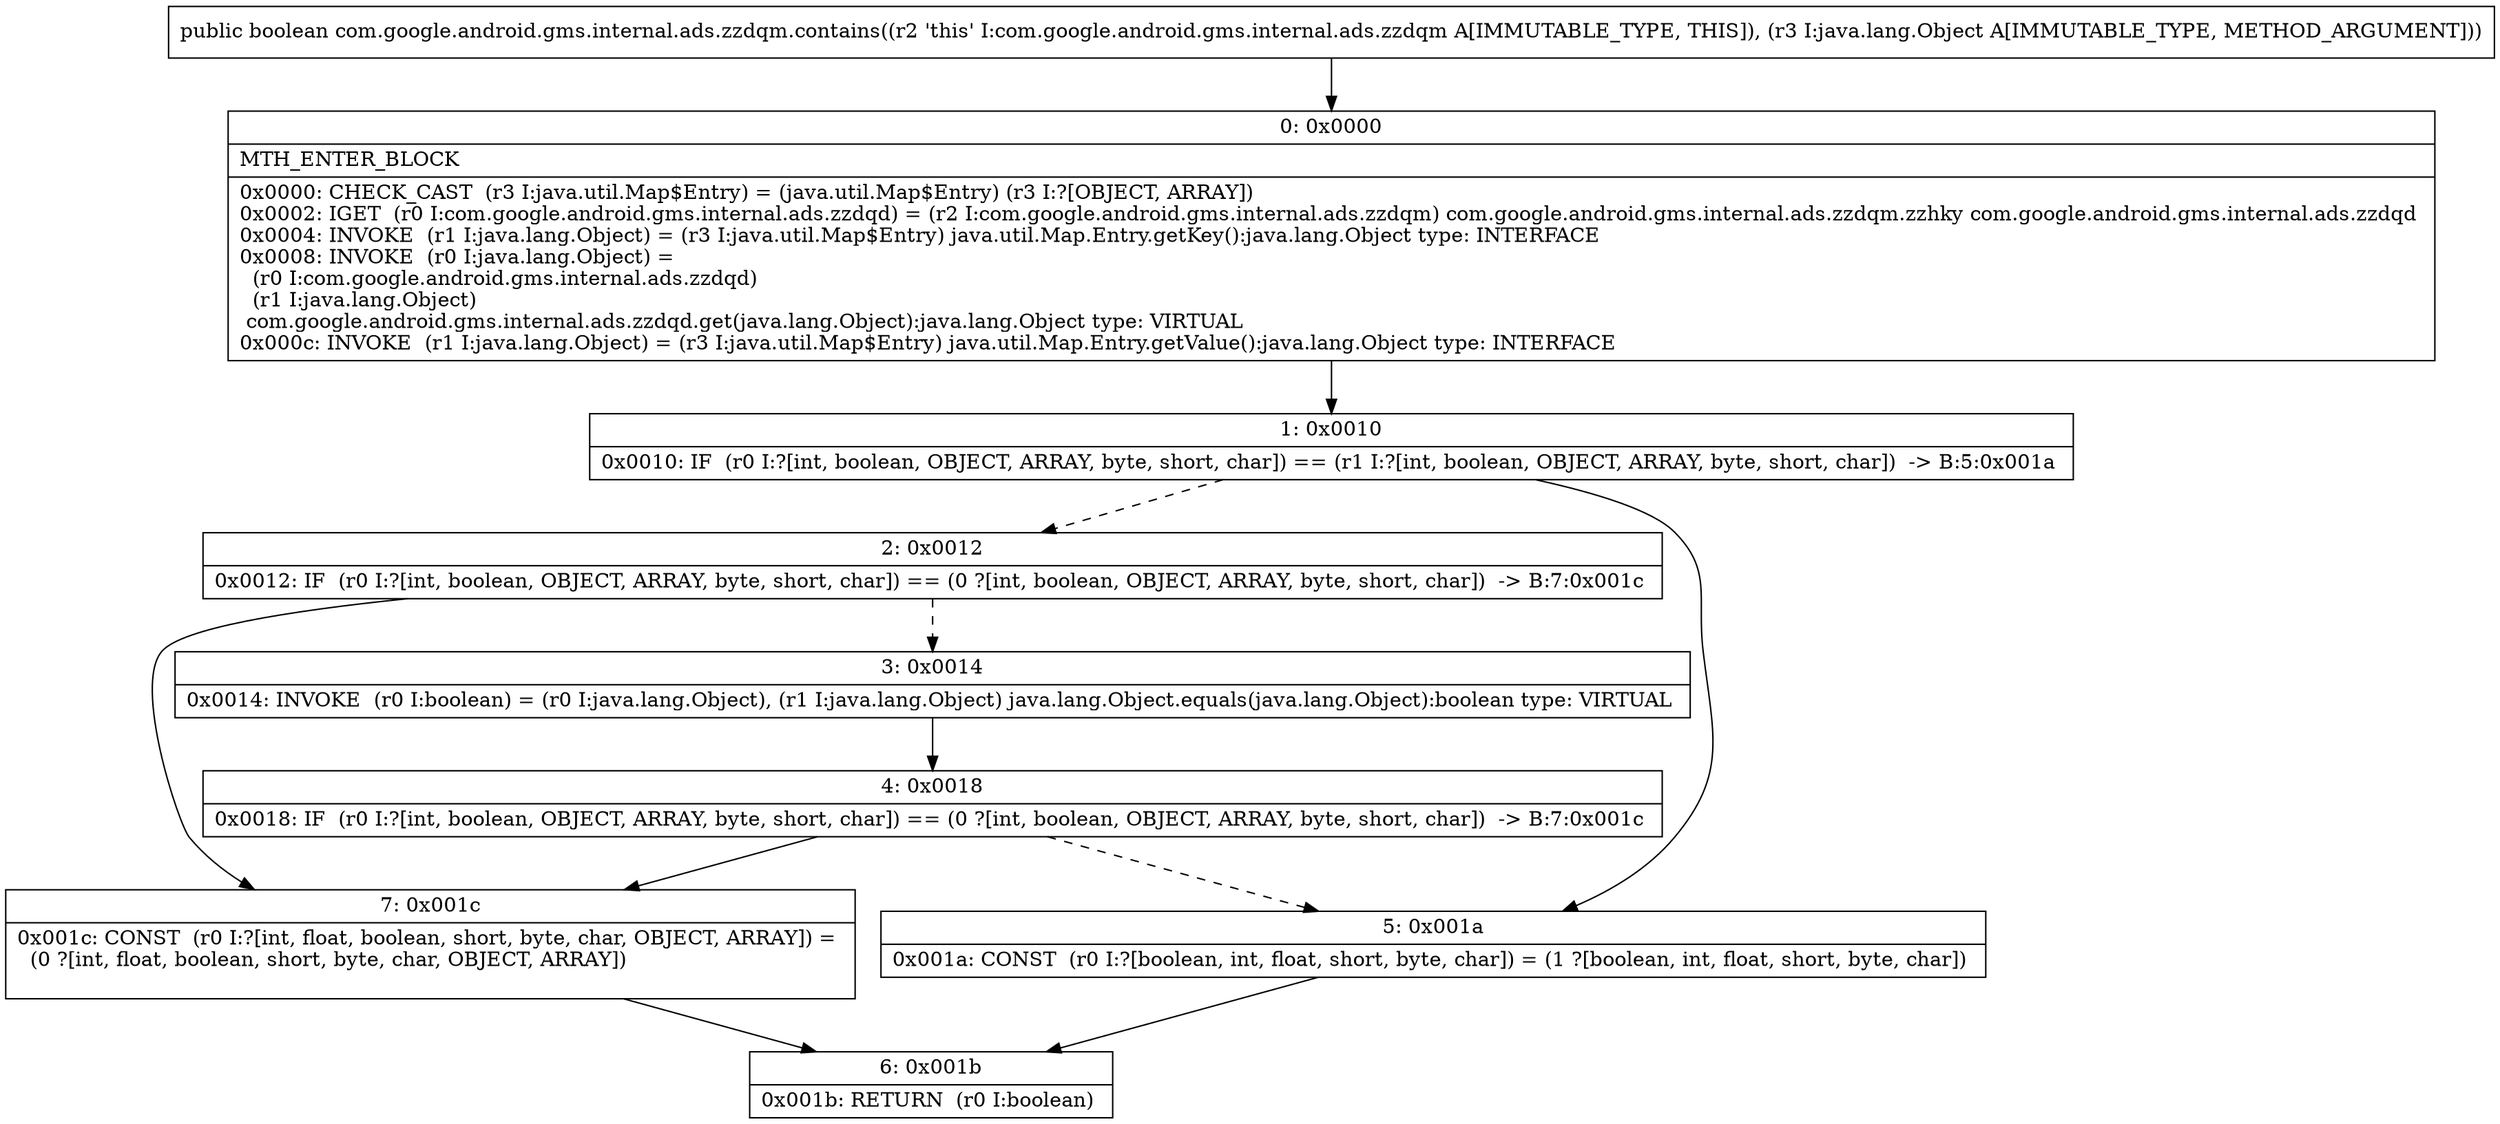 digraph "CFG forcom.google.android.gms.internal.ads.zzdqm.contains(Ljava\/lang\/Object;)Z" {
Node_0 [shape=record,label="{0\:\ 0x0000|MTH_ENTER_BLOCK\l|0x0000: CHECK_CAST  (r3 I:java.util.Map$Entry) = (java.util.Map$Entry) (r3 I:?[OBJECT, ARRAY]) \l0x0002: IGET  (r0 I:com.google.android.gms.internal.ads.zzdqd) = (r2 I:com.google.android.gms.internal.ads.zzdqm) com.google.android.gms.internal.ads.zzdqm.zzhky com.google.android.gms.internal.ads.zzdqd \l0x0004: INVOKE  (r1 I:java.lang.Object) = (r3 I:java.util.Map$Entry) java.util.Map.Entry.getKey():java.lang.Object type: INTERFACE \l0x0008: INVOKE  (r0 I:java.lang.Object) = \l  (r0 I:com.google.android.gms.internal.ads.zzdqd)\l  (r1 I:java.lang.Object)\l com.google.android.gms.internal.ads.zzdqd.get(java.lang.Object):java.lang.Object type: VIRTUAL \l0x000c: INVOKE  (r1 I:java.lang.Object) = (r3 I:java.util.Map$Entry) java.util.Map.Entry.getValue():java.lang.Object type: INTERFACE \l}"];
Node_1 [shape=record,label="{1\:\ 0x0010|0x0010: IF  (r0 I:?[int, boolean, OBJECT, ARRAY, byte, short, char]) == (r1 I:?[int, boolean, OBJECT, ARRAY, byte, short, char])  \-\> B:5:0x001a \l}"];
Node_2 [shape=record,label="{2\:\ 0x0012|0x0012: IF  (r0 I:?[int, boolean, OBJECT, ARRAY, byte, short, char]) == (0 ?[int, boolean, OBJECT, ARRAY, byte, short, char])  \-\> B:7:0x001c \l}"];
Node_3 [shape=record,label="{3\:\ 0x0014|0x0014: INVOKE  (r0 I:boolean) = (r0 I:java.lang.Object), (r1 I:java.lang.Object) java.lang.Object.equals(java.lang.Object):boolean type: VIRTUAL \l}"];
Node_4 [shape=record,label="{4\:\ 0x0018|0x0018: IF  (r0 I:?[int, boolean, OBJECT, ARRAY, byte, short, char]) == (0 ?[int, boolean, OBJECT, ARRAY, byte, short, char])  \-\> B:7:0x001c \l}"];
Node_5 [shape=record,label="{5\:\ 0x001a|0x001a: CONST  (r0 I:?[boolean, int, float, short, byte, char]) = (1 ?[boolean, int, float, short, byte, char]) \l}"];
Node_6 [shape=record,label="{6\:\ 0x001b|0x001b: RETURN  (r0 I:boolean) \l}"];
Node_7 [shape=record,label="{7\:\ 0x001c|0x001c: CONST  (r0 I:?[int, float, boolean, short, byte, char, OBJECT, ARRAY]) = \l  (0 ?[int, float, boolean, short, byte, char, OBJECT, ARRAY])\l \l}"];
MethodNode[shape=record,label="{public boolean com.google.android.gms.internal.ads.zzdqm.contains((r2 'this' I:com.google.android.gms.internal.ads.zzdqm A[IMMUTABLE_TYPE, THIS]), (r3 I:java.lang.Object A[IMMUTABLE_TYPE, METHOD_ARGUMENT])) }"];
MethodNode -> Node_0;
Node_0 -> Node_1;
Node_1 -> Node_2[style=dashed];
Node_1 -> Node_5;
Node_2 -> Node_3[style=dashed];
Node_2 -> Node_7;
Node_3 -> Node_4;
Node_4 -> Node_5[style=dashed];
Node_4 -> Node_7;
Node_5 -> Node_6;
Node_7 -> Node_6;
}

